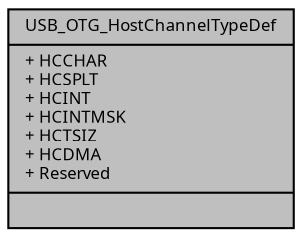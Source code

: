 digraph "USB_OTG_HostChannelTypeDef"
{
  edge [fontname="Sans",fontsize="8",labelfontname="Sans",labelfontsize="8"];
  node [fontname="Sans",fontsize="8",shape=record];
  Node1 [label="{USB_OTG_HostChannelTypeDef\n|+ HCCHAR\l+ HCSPLT\l+ HCINT\l+ HCINTMSK\l+ HCTSIZ\l+ HCDMA\l+ Reserved\l|}",height=0.2,width=0.4,color="black", fillcolor="grey75", style="filled", fontcolor="black"];
}
